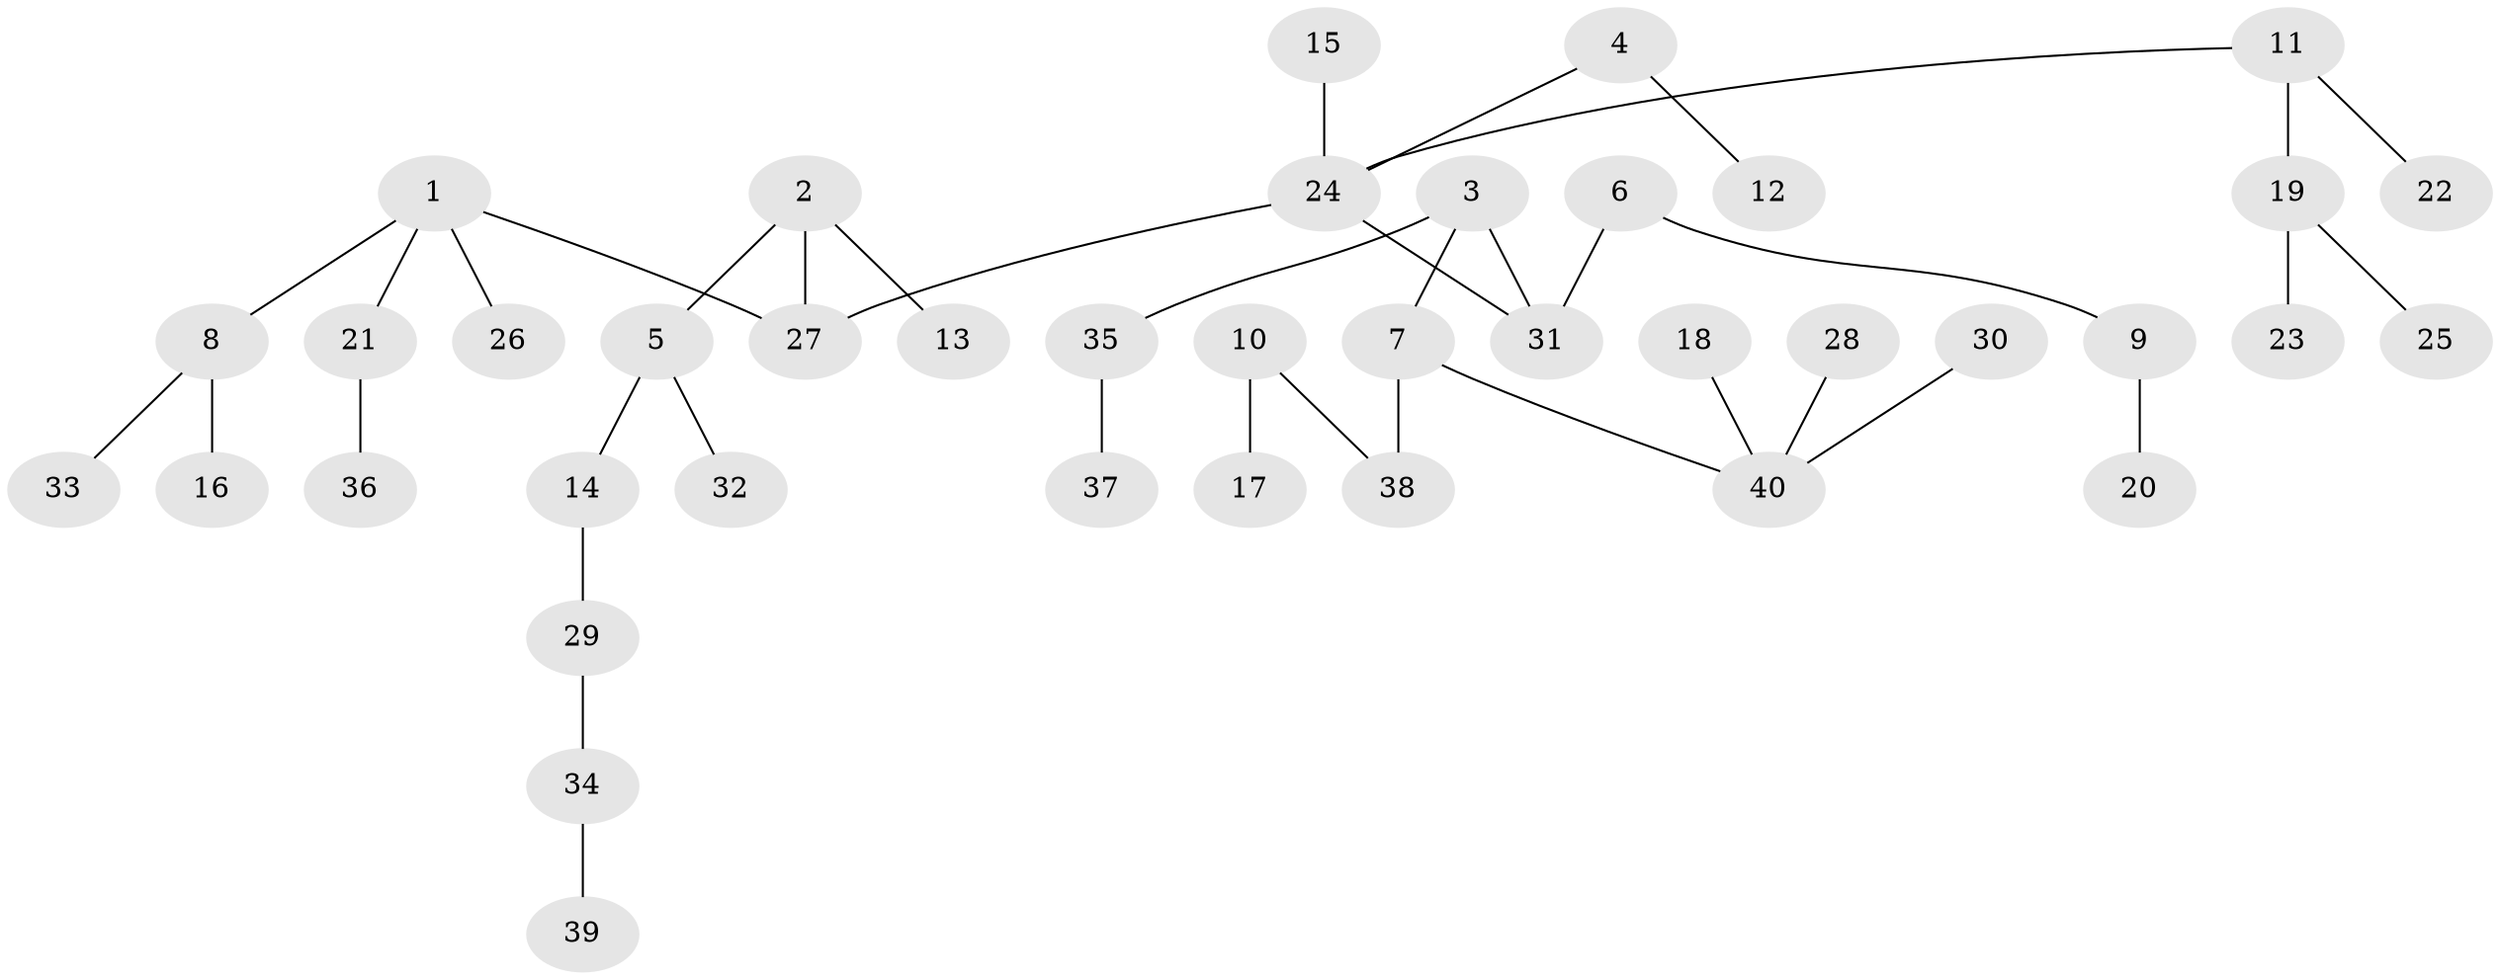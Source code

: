 // original degree distribution, {6: 0.017543859649122806, 4: 0.10526315789473684, 3: 0.14035087719298245, 2: 0.21052631578947367, 5: 0.017543859649122806, 1: 0.5087719298245614}
// Generated by graph-tools (version 1.1) at 2025/37/03/04/25 23:37:18]
// undirected, 40 vertices, 39 edges
graph export_dot {
  node [color=gray90,style=filled];
  1;
  2;
  3;
  4;
  5;
  6;
  7;
  8;
  9;
  10;
  11;
  12;
  13;
  14;
  15;
  16;
  17;
  18;
  19;
  20;
  21;
  22;
  23;
  24;
  25;
  26;
  27;
  28;
  29;
  30;
  31;
  32;
  33;
  34;
  35;
  36;
  37;
  38;
  39;
  40;
  1 -- 8 [weight=1.0];
  1 -- 21 [weight=1.0];
  1 -- 26 [weight=1.0];
  1 -- 27 [weight=1.0];
  2 -- 5 [weight=1.0];
  2 -- 13 [weight=1.0];
  2 -- 27 [weight=1.0];
  3 -- 7 [weight=1.0];
  3 -- 31 [weight=1.0];
  3 -- 35 [weight=1.0];
  4 -- 12 [weight=1.0];
  4 -- 24 [weight=1.0];
  5 -- 14 [weight=1.0];
  5 -- 32 [weight=1.0];
  6 -- 9 [weight=1.0];
  6 -- 31 [weight=1.0];
  7 -- 38 [weight=1.0];
  7 -- 40 [weight=1.0];
  8 -- 16 [weight=1.0];
  8 -- 33 [weight=1.0];
  9 -- 20 [weight=1.0];
  10 -- 17 [weight=1.0];
  10 -- 38 [weight=1.0];
  11 -- 19 [weight=1.0];
  11 -- 22 [weight=1.0];
  11 -- 24 [weight=1.0];
  14 -- 29 [weight=1.0];
  15 -- 24 [weight=1.0];
  18 -- 40 [weight=1.0];
  19 -- 23 [weight=1.0];
  19 -- 25 [weight=1.0];
  21 -- 36 [weight=1.0];
  24 -- 27 [weight=1.0];
  24 -- 31 [weight=1.0];
  28 -- 40 [weight=1.0];
  29 -- 34 [weight=1.0];
  30 -- 40 [weight=1.0];
  34 -- 39 [weight=1.0];
  35 -- 37 [weight=1.0];
}
